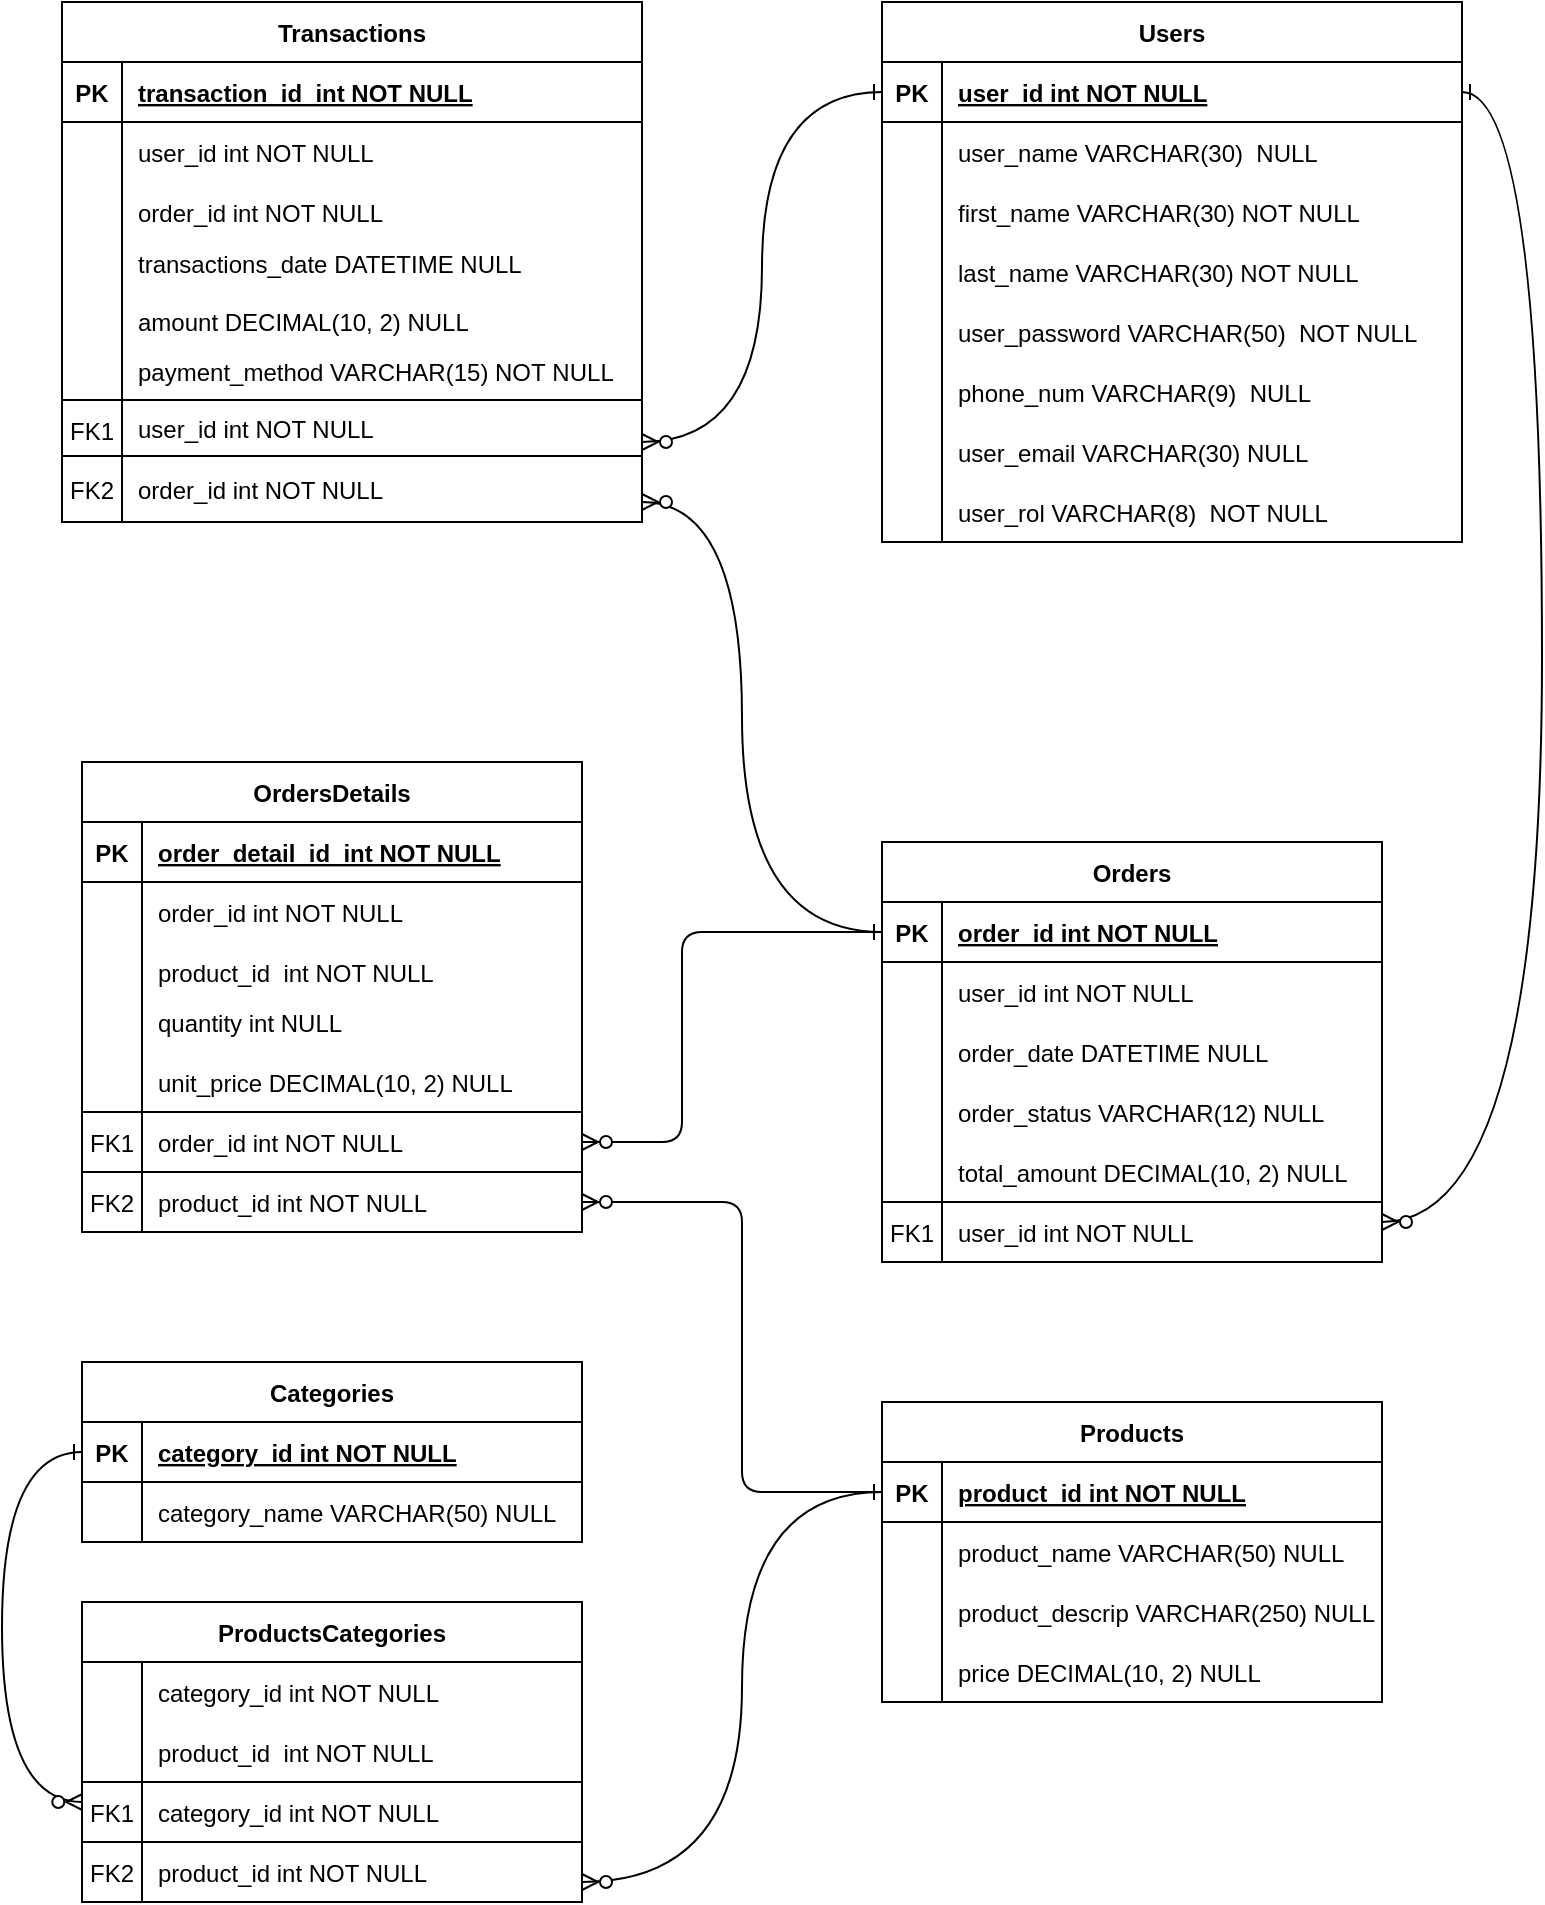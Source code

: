 <mxfile version="20.8.16" type="device"><diagram id="R2lEEEUBdFMjLlhIrx00" name="Page-1"><mxGraphModel dx="829" dy="1080" grid="1" gridSize="10" guides="1" tooltips="1" connect="1" arrows="1" fold="1" page="1" pageScale="1" pageWidth="850" pageHeight="1100" math="0" shadow="0" extFonts="Permanent Marker^https://fonts.googleapis.com/css?family=Permanent+Marker"><root><mxCell id="0"/><mxCell id="1" parent="0"/><mxCell id="grF-nFqP0Stpis8PC9Ic-38" value="" style="group" vertex="1" connectable="0" parent="1"><mxGeometry x="90" y="420" width="250" height="235" as="geometry"/></mxCell><mxCell id="grF-nFqP0Stpis8PC9Ic-31" value="FK2" style="shape=partialRectangle;overflow=hidden;connectable=0;fillColor=none;top=1;left=0;bottom=0;right=0;" vertex="1" parent="grF-nFqP0Stpis8PC9Ic-38"><mxGeometry y="205" width="30" height="30" as="geometry"><mxRectangle width="30" height="30" as="alternateBounds"/></mxGeometry></mxCell><mxCell id="grF-nFqP0Stpis8PC9Ic-37" value="" style="group" vertex="1" connectable="0" parent="grF-nFqP0Stpis8PC9Ic-38"><mxGeometry width="250" height="235" as="geometry"/></mxCell><mxCell id="grF-nFqP0Stpis8PC9Ic-35" value="" style="group" vertex="1" connectable="0" parent="grF-nFqP0Stpis8PC9Ic-37"><mxGeometry width="250" height="235" as="geometry"/></mxCell><mxCell id="grF-nFqP0Stpis8PC9Ic-33" value="" style="group" vertex="1" connectable="0" parent="grF-nFqP0Stpis8PC9Ic-35"><mxGeometry width="250" height="235" as="geometry"/></mxCell><mxCell id="grF-nFqP0Stpis8PC9Ic-17" value="OrdersDetails" style="shape=table;startSize=30;container=1;collapsible=1;childLayout=tableLayout;fixedRows=1;rowLines=0;fontStyle=1;align=center;resizeLast=1;" vertex="1" parent="grF-nFqP0Stpis8PC9Ic-33"><mxGeometry width="250" height="235" as="geometry"/></mxCell><mxCell id="grF-nFqP0Stpis8PC9Ic-18" value="" style="shape=partialRectangle;collapsible=0;dropTarget=0;pointerEvents=0;fillColor=none;points=[[0,0.5],[1,0.5]];portConstraint=eastwest;top=0;left=0;right=0;bottom=1;" vertex="1" parent="grF-nFqP0Stpis8PC9Ic-17"><mxGeometry y="30" width="250" height="30" as="geometry"/></mxCell><mxCell id="grF-nFqP0Stpis8PC9Ic-19" value="PK" style="shape=partialRectangle;overflow=hidden;connectable=0;fillColor=none;top=0;left=0;bottom=0;right=0;fontStyle=1;" vertex="1" parent="grF-nFqP0Stpis8PC9Ic-18"><mxGeometry width="30" height="30" as="geometry"><mxRectangle width="30" height="30" as="alternateBounds"/></mxGeometry></mxCell><mxCell id="grF-nFqP0Stpis8PC9Ic-20" value="order_detail_id  int NOT NULL " style="shape=partialRectangle;overflow=hidden;connectable=0;fillColor=none;top=0;left=0;bottom=0;right=0;align=left;spacingLeft=6;fontStyle=5;" vertex="1" parent="grF-nFqP0Stpis8PC9Ic-18"><mxGeometry x="30" width="220" height="30" as="geometry"><mxRectangle width="220" height="30" as="alternateBounds"/></mxGeometry></mxCell><mxCell id="grF-nFqP0Stpis8PC9Ic-21" value="" style="shape=partialRectangle;collapsible=0;dropTarget=0;pointerEvents=0;fillColor=none;points=[[0,0.5],[1,0.5]];portConstraint=eastwest;top=0;left=0;right=0;bottom=0;" vertex="1" parent="grF-nFqP0Stpis8PC9Ic-17"><mxGeometry y="60" width="250" height="30" as="geometry"/></mxCell><mxCell id="grF-nFqP0Stpis8PC9Ic-22" value="" style="shape=partialRectangle;overflow=hidden;connectable=0;fillColor=none;top=0;left=0;bottom=0;right=0;" vertex="1" parent="grF-nFqP0Stpis8PC9Ic-21"><mxGeometry width="30" height="30" as="geometry"><mxRectangle width="30" height="30" as="alternateBounds"/></mxGeometry></mxCell><mxCell id="grF-nFqP0Stpis8PC9Ic-23" value="order_id int NOT NULL" style="shape=partialRectangle;overflow=hidden;connectable=0;fillColor=none;top=0;left=0;bottom=0;right=0;align=left;spacingLeft=6;" vertex="1" parent="grF-nFqP0Stpis8PC9Ic-21"><mxGeometry x="30" width="220" height="30" as="geometry"><mxRectangle width="220" height="30" as="alternateBounds"/></mxGeometry></mxCell><mxCell id="grF-nFqP0Stpis8PC9Ic-24" value="" style="shape=partialRectangle;collapsible=0;dropTarget=0;pointerEvents=0;fillColor=none;points=[[0,0.5],[1,0.5]];portConstraint=eastwest;top=0;left=0;right=0;bottom=0;" vertex="1" parent="grF-nFqP0Stpis8PC9Ic-17"><mxGeometry y="90" width="250" height="30" as="geometry"/></mxCell><mxCell id="grF-nFqP0Stpis8PC9Ic-25" value="" style="shape=partialRectangle;overflow=hidden;connectable=0;fillColor=none;top=0;left=0;bottom=0;right=0;" vertex="1" parent="grF-nFqP0Stpis8PC9Ic-24"><mxGeometry width="30" height="30" as="geometry"><mxRectangle width="30" height="30" as="alternateBounds"/></mxGeometry></mxCell><mxCell id="grF-nFqP0Stpis8PC9Ic-26" value="product_id  int NOT NULL" style="shape=partialRectangle;overflow=hidden;connectable=0;fillColor=none;top=0;left=0;bottom=0;right=0;align=left;spacingLeft=6;" vertex="1" parent="grF-nFqP0Stpis8PC9Ic-24"><mxGeometry x="30" width="220" height="30" as="geometry"><mxRectangle width="220" height="30" as="alternateBounds"/></mxGeometry></mxCell><mxCell id="grF-nFqP0Stpis8PC9Ic-32" value="product_id int NOT NULL" style="shape=partialRectangle;overflow=hidden;connectable=0;fillColor=none;top=1;left=1;bottom=0;right=0;align=left;spacingLeft=6;" vertex="1" parent="grF-nFqP0Stpis8PC9Ic-33"><mxGeometry x="30" y="205" width="220" height="30" as="geometry"><mxRectangle width="220" height="30" as="alternateBounds"/></mxGeometry></mxCell><mxCell id="grF-nFqP0Stpis8PC9Ic-34" value="" style="group" vertex="1" connectable="0" parent="grF-nFqP0Stpis8PC9Ic-35"><mxGeometry x="30" y="115" width="220" height="90" as="geometry"/></mxCell><mxCell id="grF-nFqP0Stpis8PC9Ic-28" value="order_id int NOT NULL" style="shape=partialRectangle;overflow=hidden;connectable=0;fillColor=none;top=1;left=1;bottom=0;right=0;align=left;spacingLeft=6;" vertex="1" parent="grF-nFqP0Stpis8PC9Ic-34"><mxGeometry y="60" width="220" height="30" as="geometry"><mxRectangle width="220" height="30" as="alternateBounds"/></mxGeometry></mxCell><mxCell id="grF-nFqP0Stpis8PC9Ic-29" value="quantity int NULL" style="shape=partialRectangle;overflow=hidden;connectable=0;fillColor=none;top=0;left=1;bottom=0;right=0;align=left;spacingLeft=6;" vertex="1" parent="grF-nFqP0Stpis8PC9Ic-34"><mxGeometry width="220" height="30" as="geometry"><mxRectangle width="220" height="30" as="alternateBounds"/></mxGeometry></mxCell><mxCell id="grF-nFqP0Stpis8PC9Ic-36" value="" style="group" vertex="1" connectable="0" parent="grF-nFqP0Stpis8PC9Ic-37"><mxGeometry y="145" width="250" height="60" as="geometry"/></mxCell><mxCell id="grF-nFqP0Stpis8PC9Ic-27" value="FK1" style="shape=partialRectangle;overflow=hidden;connectable=0;fillColor=none;top=1;left=0;bottom=0;right=0;" vertex="1" parent="grF-nFqP0Stpis8PC9Ic-36"><mxGeometry y="30" width="30" height="30" as="geometry"><mxRectangle width="30" height="30" as="alternateBounds"/></mxGeometry></mxCell><mxCell id="grF-nFqP0Stpis8PC9Ic-30" value="unit_price DECIMAL(10, 2) NULL" style="shape=partialRectangle;overflow=hidden;connectable=0;fillColor=none;top=0;left=1;bottom=0;right=0;align=left;spacingLeft=6;" vertex="1" parent="grF-nFqP0Stpis8PC9Ic-36"><mxGeometry x="30" width="220" height="30" as="geometry"><mxRectangle width="220" height="30" as="alternateBounds"/></mxGeometry></mxCell><mxCell id="grF-nFqP0Stpis8PC9Ic-43" value="" style="group" vertex="1" connectable="0" parent="1"><mxGeometry x="490" y="460" width="250" height="210" as="geometry"/></mxCell><mxCell id="grF-nFqP0Stpis8PC9Ic-41" value="" style="group" vertex="1" connectable="0" parent="grF-nFqP0Stpis8PC9Ic-43"><mxGeometry width="250" height="210" as="geometry"/></mxCell><mxCell id="grF-nFqP0Stpis8PC9Ic-12" value="user_id int NOT NULL" style="shape=partialRectangle;overflow=hidden;connectable=0;fillColor=none;top=1;left=1;bottom=0;right=0;align=left;spacingLeft=6;" vertex="1" parent="grF-nFqP0Stpis8PC9Ic-41"><mxGeometry x="30" y="180" width="220" height="30" as="geometry"><mxRectangle width="220" height="30" as="alternateBounds"/></mxGeometry></mxCell><mxCell id="grF-nFqP0Stpis8PC9Ic-40" value="" style="group" vertex="1" connectable="0" parent="grF-nFqP0Stpis8PC9Ic-41"><mxGeometry width="250" height="210" as="geometry"/></mxCell><mxCell id="C-vyLk0tnHw3VtMMgP7b-2" value="Orders" style="shape=table;startSize=30;container=1;collapsible=1;childLayout=tableLayout;fixedRows=1;rowLines=0;fontStyle=1;align=center;resizeLast=1;" parent="grF-nFqP0Stpis8PC9Ic-40" vertex="1"><mxGeometry width="250" height="210" as="geometry"><mxRectangle width="80" height="30" as="alternateBounds"/></mxGeometry></mxCell><mxCell id="C-vyLk0tnHw3VtMMgP7b-3" value="" style="shape=partialRectangle;collapsible=0;dropTarget=0;pointerEvents=0;fillColor=none;points=[[0,0.5],[1,0.5]];portConstraint=eastwest;top=0;left=0;right=0;bottom=1;" parent="C-vyLk0tnHw3VtMMgP7b-2" vertex="1"><mxGeometry y="30" width="250" height="30" as="geometry"/></mxCell><mxCell id="C-vyLk0tnHw3VtMMgP7b-4" value="PK" style="shape=partialRectangle;overflow=hidden;connectable=0;fillColor=none;top=0;left=0;bottom=0;right=0;fontStyle=1;" parent="C-vyLk0tnHw3VtMMgP7b-3" vertex="1"><mxGeometry width="30" height="30" as="geometry"><mxRectangle width="30" height="30" as="alternateBounds"/></mxGeometry></mxCell><mxCell id="C-vyLk0tnHw3VtMMgP7b-5" value="order_id int NOT NULL " style="shape=partialRectangle;overflow=hidden;connectable=0;fillColor=none;top=0;left=0;bottom=0;right=0;align=left;spacingLeft=6;fontStyle=5;" parent="C-vyLk0tnHw3VtMMgP7b-3" vertex="1"><mxGeometry x="30" width="220" height="30" as="geometry"><mxRectangle width="220" height="30" as="alternateBounds"/></mxGeometry></mxCell><mxCell id="C-vyLk0tnHw3VtMMgP7b-9" value="" style="shape=partialRectangle;collapsible=0;dropTarget=0;pointerEvents=0;fillColor=none;points=[[0,0.5],[1,0.5]];portConstraint=eastwest;top=0;left=0;right=0;bottom=0;" parent="C-vyLk0tnHw3VtMMgP7b-2" vertex="1"><mxGeometry y="60" width="250" height="30" as="geometry"/></mxCell><mxCell id="C-vyLk0tnHw3VtMMgP7b-10" value="" style="shape=partialRectangle;overflow=hidden;connectable=0;fillColor=none;top=0;left=0;bottom=0;right=0;" parent="C-vyLk0tnHw3VtMMgP7b-9" vertex="1"><mxGeometry width="30" height="30" as="geometry"><mxRectangle width="30" height="30" as="alternateBounds"/></mxGeometry></mxCell><mxCell id="C-vyLk0tnHw3VtMMgP7b-11" value="user_id int NOT NULL" style="shape=partialRectangle;overflow=hidden;connectable=0;fillColor=none;top=0;left=0;bottom=0;right=0;align=left;spacingLeft=6;" parent="C-vyLk0tnHw3VtMMgP7b-9" vertex="1"><mxGeometry x="30" width="220" height="30" as="geometry"><mxRectangle width="220" height="30" as="alternateBounds"/></mxGeometry></mxCell><mxCell id="C-vyLk0tnHw3VtMMgP7b-6" value="" style="shape=partialRectangle;collapsible=0;dropTarget=0;pointerEvents=0;fillColor=none;points=[[0,0.5],[1,0.5]];portConstraint=eastwest;top=0;left=0;right=0;bottom=0;" parent="C-vyLk0tnHw3VtMMgP7b-2" vertex="1"><mxGeometry y="90" width="250" height="30" as="geometry"/></mxCell><mxCell id="C-vyLk0tnHw3VtMMgP7b-7" value="" style="shape=partialRectangle;overflow=hidden;connectable=0;fillColor=none;top=0;left=0;bottom=0;right=0;" parent="C-vyLk0tnHw3VtMMgP7b-6" vertex="1"><mxGeometry width="30" height="30" as="geometry"><mxRectangle width="30" height="30" as="alternateBounds"/></mxGeometry></mxCell><mxCell id="C-vyLk0tnHw3VtMMgP7b-8" value="order_date DATETIME NULL" style="shape=partialRectangle;overflow=hidden;connectable=0;fillColor=none;top=0;left=0;bottom=0;right=0;align=left;spacingLeft=6;" parent="C-vyLk0tnHw3VtMMgP7b-6" vertex="1"><mxGeometry x="30" width="220" height="30" as="geometry"><mxRectangle width="220" height="30" as="alternateBounds"/></mxGeometry></mxCell><mxCell id="grF-nFqP0Stpis8PC9Ic-15" value="total_amount DECIMAL(10, 2) NULL" style="shape=partialRectangle;overflow=hidden;connectable=0;fillColor=none;top=0;left=1;bottom=0;right=0;align=left;spacingLeft=6;" vertex="1" parent="grF-nFqP0Stpis8PC9Ic-40"><mxGeometry x="30" y="150" width="220" height="30" as="geometry"><mxRectangle width="220" height="30" as="alternateBounds"/></mxGeometry></mxCell><mxCell id="grF-nFqP0Stpis8PC9Ic-42" value="" style="group" vertex="1" connectable="0" parent="grF-nFqP0Stpis8PC9Ic-43"><mxGeometry y="120" width="250" height="90" as="geometry"/></mxCell><mxCell id="grF-nFqP0Stpis8PC9Ic-11" value="FK1" style="shape=partialRectangle;overflow=hidden;connectable=0;fillColor=none;top=1;left=0;bottom=0;right=0;" vertex="1" parent="grF-nFqP0Stpis8PC9Ic-42"><mxGeometry y="60" width="30" height="30" as="geometry"><mxRectangle width="30" height="30" as="alternateBounds"/></mxGeometry></mxCell><mxCell id="grF-nFqP0Stpis8PC9Ic-14" value="order_status VARCHAR(12) NULL" style="shape=partialRectangle;overflow=hidden;connectable=0;fillColor=none;top=0;left=1;bottom=0;right=0;align=left;spacingLeft=6;" vertex="1" parent="grF-nFqP0Stpis8PC9Ic-42"><mxGeometry x="30" width="220" height="30" as="geometry"><mxRectangle width="220" height="30" as="alternateBounds"/></mxGeometry></mxCell><mxCell id="grF-nFqP0Stpis8PC9Ic-49" value="" style="group" vertex="1" connectable="0" parent="1"><mxGeometry x="490" y="40" width="310" height="270" as="geometry"/></mxCell><mxCell id="grF-nFqP0Stpis8PC9Ic-8" value="user_rol VARCHAR(8)  NOT NULL" style="shape=partialRectangle;overflow=hidden;connectable=0;fillColor=none;top=0;left=1;bottom=0;right=0;align=left;spacingLeft=6;shadow=0;" vertex="1" parent="grF-nFqP0Stpis8PC9Ic-49"><mxGeometry x="30" y="240" width="280" height="30" as="geometry"><mxRectangle width="220" height="30" as="alternateBounds"/></mxGeometry></mxCell><mxCell id="grF-nFqP0Stpis8PC9Ic-48" value="" style="group" vertex="1" connectable="0" parent="grF-nFqP0Stpis8PC9Ic-49"><mxGeometry width="310" height="270" as="geometry"/></mxCell><mxCell id="grF-nFqP0Stpis8PC9Ic-7" value="user_email VARCHAR(30) NULL" style="shape=partialRectangle;overflow=hidden;connectable=0;fillColor=none;top=0;left=1;bottom=0;right=0;align=left;spacingLeft=6;shadow=0;" vertex="1" parent="grF-nFqP0Stpis8PC9Ic-48"><mxGeometry x="30" y="210" width="280" height="30" as="geometry"><mxRectangle width="220" height="30" as="alternateBounds"/></mxGeometry></mxCell><mxCell id="grF-nFqP0Stpis8PC9Ic-47" value="" style="group" vertex="1" connectable="0" parent="grF-nFqP0Stpis8PC9Ic-48"><mxGeometry width="310" height="270" as="geometry"/></mxCell><mxCell id="grF-nFqP0Stpis8PC9Ic-6" value="phone_num VARCHAR(9)  NULL" style="shape=partialRectangle;overflow=hidden;connectable=0;fillColor=none;top=0;left=1;bottom=0;right=0;align=left;spacingLeft=6;shadow=0;" vertex="1" parent="grF-nFqP0Stpis8PC9Ic-47"><mxGeometry x="30" y="180" width="280" height="30" as="geometry"><mxRectangle width="220" height="30" as="alternateBounds"/></mxGeometry></mxCell><mxCell id="grF-nFqP0Stpis8PC9Ic-46" value="" style="group" vertex="1" connectable="0" parent="grF-nFqP0Stpis8PC9Ic-47"><mxGeometry width="310" height="270" as="geometry"/></mxCell><mxCell id="grF-nFqP0Stpis8PC9Ic-4" value="user_password VARCHAR(50)  NOT NULL" style="shape=partialRectangle;overflow=hidden;connectable=0;fillColor=none;top=0;left=1;bottom=0;right=0;align=left;spacingLeft=6;shadow=0;" vertex="1" parent="grF-nFqP0Stpis8PC9Ic-46"><mxGeometry x="30" y="150" width="280" height="30" as="geometry"><mxRectangle width="220" height="30" as="alternateBounds"/></mxGeometry></mxCell><mxCell id="grF-nFqP0Stpis8PC9Ic-45" value="" style="group" vertex="1" connectable="0" parent="grF-nFqP0Stpis8PC9Ic-46"><mxGeometry width="310" height="270" as="geometry"/></mxCell><mxCell id="grF-nFqP0Stpis8PC9Ic-3" value="last_name VARCHAR(30) NOT NULL" style="shape=partialRectangle;overflow=hidden;connectable=0;fillColor=none;top=0;left=1;bottom=0;right=0;align=left;spacingLeft=6;shadow=0;" vertex="1" parent="grF-nFqP0Stpis8PC9Ic-45"><mxGeometry x="30" y="120" width="280" height="30" as="geometry"><mxRectangle width="220" height="30" as="alternateBounds"/></mxGeometry></mxCell><mxCell id="grF-nFqP0Stpis8PC9Ic-44" value="" style="group" vertex="1" connectable="0" parent="grF-nFqP0Stpis8PC9Ic-45"><mxGeometry width="310" height="270" as="geometry"/></mxCell><mxCell id="C-vyLk0tnHw3VtMMgP7b-23" value="Users " style="shape=table;startSize=30;container=1;collapsible=1;childLayout=tableLayout;fixedRows=1;rowLines=0;fontStyle=1;align=center;resizeLast=1;" parent="grF-nFqP0Stpis8PC9Ic-44" vertex="1"><mxGeometry width="290" height="270" as="geometry"/></mxCell><mxCell id="C-vyLk0tnHw3VtMMgP7b-24" value="" style="shape=partialRectangle;collapsible=0;dropTarget=0;pointerEvents=0;fillColor=none;points=[[0,0.5],[1,0.5]];portConstraint=eastwest;top=0;left=0;right=0;bottom=1;" parent="C-vyLk0tnHw3VtMMgP7b-23" vertex="1"><mxGeometry y="30" width="290" height="30" as="geometry"/></mxCell><mxCell id="C-vyLk0tnHw3VtMMgP7b-25" value="PK" style="shape=partialRectangle;overflow=hidden;connectable=0;fillColor=none;top=0;left=0;bottom=0;right=0;fontStyle=1;" parent="C-vyLk0tnHw3VtMMgP7b-24" vertex="1"><mxGeometry width="30" height="30" as="geometry"><mxRectangle width="30" height="30" as="alternateBounds"/></mxGeometry></mxCell><mxCell id="C-vyLk0tnHw3VtMMgP7b-26" value="user_id int NOT NULL " style="shape=partialRectangle;overflow=hidden;connectable=0;fillColor=none;top=0;left=0;bottom=0;right=0;align=left;spacingLeft=6;fontStyle=5;" parent="C-vyLk0tnHw3VtMMgP7b-24" vertex="1"><mxGeometry x="30" width="260" height="30" as="geometry"><mxRectangle width="260" height="30" as="alternateBounds"/></mxGeometry></mxCell><mxCell id="C-vyLk0tnHw3VtMMgP7b-27" value="" style="shape=partialRectangle;collapsible=0;dropTarget=0;pointerEvents=0;fillColor=none;points=[[0,0.5],[1,0.5]];portConstraint=eastwest;top=0;left=0;right=0;bottom=0;" parent="C-vyLk0tnHw3VtMMgP7b-23" vertex="1"><mxGeometry y="60" width="290" height="30" as="geometry"/></mxCell><mxCell id="C-vyLk0tnHw3VtMMgP7b-28" value="" style="shape=partialRectangle;overflow=hidden;connectable=0;fillColor=none;top=0;left=0;bottom=0;right=0;" parent="C-vyLk0tnHw3VtMMgP7b-27" vertex="1"><mxGeometry width="30" height="30" as="geometry"><mxRectangle width="30" height="30" as="alternateBounds"/></mxGeometry></mxCell><mxCell id="C-vyLk0tnHw3VtMMgP7b-29" value="user_name VARCHAR(30)  NULL" style="shape=partialRectangle;overflow=hidden;connectable=0;fillColor=none;top=0;left=0;bottom=0;right=0;align=left;spacingLeft=6;" parent="C-vyLk0tnHw3VtMMgP7b-27" vertex="1"><mxGeometry x="30" width="260" height="30" as="geometry"><mxRectangle width="260" height="30" as="alternateBounds"/></mxGeometry></mxCell><mxCell id="grF-nFqP0Stpis8PC9Ic-2" value="first_name VARCHAR(30) NOT NULL" style="shape=partialRectangle;overflow=hidden;connectable=0;fillColor=none;top=0;left=1;bottom=0;right=0;align=left;spacingLeft=6;shadow=0;" vertex="1" parent="grF-nFqP0Stpis8PC9Ic-44"><mxGeometry x="30" y="90" width="280" height="30" as="geometry"><mxRectangle width="220" height="30" as="alternateBounds"/></mxGeometry></mxCell><mxCell id="grF-nFqP0Stpis8PC9Ic-53" style="edgeStyle=orthogonalEdgeStyle;rounded=1;orthogonalLoop=1;jettySize=auto;html=1;exitX=0;exitY=0.5;exitDx=0;exitDy=0;startArrow=ERone;startFill=0;endArrow=ERzeroToMany;endFill=1;" edge="1" parent="1" source="C-vyLk0tnHw3VtMMgP7b-3"><mxGeometry relative="1" as="geometry"><mxPoint x="340" y="610" as="targetPoint"/><Array as="points"><mxPoint x="390" y="505"/><mxPoint x="390" y="610"/></Array></mxGeometry></mxCell><mxCell id="grF-nFqP0Stpis8PC9Ic-54" style="edgeStyle=orthogonalEdgeStyle;rounded=1;orthogonalLoop=1;jettySize=auto;html=1;exitX=0;exitY=0.5;exitDx=0;exitDy=0;startArrow=ERone;startFill=0;endArrow=ERzeroToMany;endFill=1;" edge="1" parent="1" source="C-vyLk0tnHw3VtMMgP7b-14"><mxGeometry relative="1" as="geometry"><mxPoint x="340" y="640" as="targetPoint"/><mxPoint x="460" y="175" as="sourcePoint"/><Array as="points"><mxPoint x="420" y="785"/><mxPoint x="420" y="640"/></Array></mxGeometry></mxCell><mxCell id="grF-nFqP0Stpis8PC9Ic-68" value="" style="group" vertex="1" connectable="0" parent="1"><mxGeometry x="490" y="740" width="250" height="150" as="geometry"/></mxCell><mxCell id="C-vyLk0tnHw3VtMMgP7b-13" value="Products" style="shape=table;startSize=30;container=1;collapsible=1;childLayout=tableLayout;fixedRows=1;rowLines=0;fontStyle=1;align=center;resizeLast=1;" parent="grF-nFqP0Stpis8PC9Ic-68" vertex="1"><mxGeometry width="250" height="150" as="geometry"><mxRectangle width="90" height="30" as="alternateBounds"/></mxGeometry></mxCell><mxCell id="C-vyLk0tnHw3VtMMgP7b-14" value="" style="shape=partialRectangle;collapsible=0;dropTarget=0;pointerEvents=0;fillColor=none;points=[[0,0.5],[1,0.5]];portConstraint=eastwest;top=0;left=0;right=0;bottom=1;" parent="C-vyLk0tnHw3VtMMgP7b-13" vertex="1"><mxGeometry y="30" width="250" height="30" as="geometry"/></mxCell><mxCell id="C-vyLk0tnHw3VtMMgP7b-15" value="PK" style="shape=partialRectangle;overflow=hidden;connectable=0;fillColor=none;top=0;left=0;bottom=0;right=0;fontStyle=1;" parent="C-vyLk0tnHw3VtMMgP7b-14" vertex="1"><mxGeometry width="30" height="30" as="geometry"><mxRectangle width="30" height="30" as="alternateBounds"/></mxGeometry></mxCell><mxCell id="C-vyLk0tnHw3VtMMgP7b-16" value="product_id int NOT NULL " style="shape=partialRectangle;overflow=hidden;connectable=0;fillColor=none;top=0;left=0;bottom=0;right=0;align=left;spacingLeft=6;fontStyle=5;" parent="C-vyLk0tnHw3VtMMgP7b-14" vertex="1"><mxGeometry x="30" width="220" height="30" as="geometry"><mxRectangle width="220" height="30" as="alternateBounds"/></mxGeometry></mxCell><mxCell id="C-vyLk0tnHw3VtMMgP7b-17" value="" style="shape=partialRectangle;collapsible=0;dropTarget=0;pointerEvents=0;fillColor=none;points=[[0,0.5],[1,0.5]];portConstraint=eastwest;top=0;left=0;right=0;bottom=0;" parent="C-vyLk0tnHw3VtMMgP7b-13" vertex="1"><mxGeometry y="60" width="250" height="30" as="geometry"/></mxCell><mxCell id="C-vyLk0tnHw3VtMMgP7b-18" value="" style="shape=partialRectangle;overflow=hidden;connectable=0;fillColor=none;top=0;left=0;bottom=0;right=0;" parent="C-vyLk0tnHw3VtMMgP7b-17" vertex="1"><mxGeometry width="30" height="30" as="geometry"><mxRectangle width="30" height="30" as="alternateBounds"/></mxGeometry></mxCell><mxCell id="C-vyLk0tnHw3VtMMgP7b-19" value="product_name VARCHAR(50) NULL" style="shape=partialRectangle;overflow=hidden;connectable=0;fillColor=none;top=0;left=0;bottom=0;right=0;align=left;spacingLeft=6;" parent="C-vyLk0tnHw3VtMMgP7b-17" vertex="1"><mxGeometry x="30" width="220" height="30" as="geometry"><mxRectangle width="220" height="30" as="alternateBounds"/></mxGeometry></mxCell><mxCell id="C-vyLk0tnHw3VtMMgP7b-20" value="" style="shape=partialRectangle;collapsible=0;dropTarget=0;pointerEvents=0;fillColor=none;points=[[0,0.5],[1,0.5]];portConstraint=eastwest;top=0;left=0;right=0;bottom=0;" parent="C-vyLk0tnHw3VtMMgP7b-13" vertex="1"><mxGeometry y="90" width="250" height="30" as="geometry"/></mxCell><mxCell id="C-vyLk0tnHw3VtMMgP7b-21" value="" style="shape=partialRectangle;overflow=hidden;connectable=0;fillColor=none;top=0;left=0;bottom=0;right=0;" parent="C-vyLk0tnHw3VtMMgP7b-20" vertex="1"><mxGeometry width="30" height="30" as="geometry"><mxRectangle width="30" height="30" as="alternateBounds"/></mxGeometry></mxCell><mxCell id="C-vyLk0tnHw3VtMMgP7b-22" value="product_descrip VARCHAR(250) NULL" style="shape=partialRectangle;overflow=hidden;connectable=0;fillColor=none;top=0;left=0;bottom=0;right=0;align=left;spacingLeft=6;" parent="C-vyLk0tnHw3VtMMgP7b-20" vertex="1"><mxGeometry x="30" width="220" height="30" as="geometry"><mxRectangle width="220" height="30" as="alternateBounds"/></mxGeometry></mxCell><mxCell id="grF-nFqP0Stpis8PC9Ic-16" value="price DECIMAL(10, 2) NULL" style="shape=partialRectangle;overflow=hidden;connectable=0;fillColor=none;top=0;left=1;bottom=0;right=0;align=left;spacingLeft=6;" vertex="1" parent="grF-nFqP0Stpis8PC9Ic-68"><mxGeometry x="30" y="120" width="220" height="30" as="geometry"><mxRectangle width="220" height="30" as="alternateBounds"/></mxGeometry></mxCell><mxCell id="grF-nFqP0Stpis8PC9Ic-69" value="" style="group" vertex="1" connectable="0" parent="1"><mxGeometry x="90" y="720" width="250" height="90" as="geometry"/></mxCell><mxCell id="grF-nFqP0Stpis8PC9Ic-70" value="Categories" style="shape=table;startSize=30;container=1;collapsible=1;childLayout=tableLayout;fixedRows=1;rowLines=0;fontStyle=1;align=center;resizeLast=1;" vertex="1" parent="grF-nFqP0Stpis8PC9Ic-69"><mxGeometry width="250" height="90" as="geometry"/></mxCell><mxCell id="grF-nFqP0Stpis8PC9Ic-71" value="" style="shape=partialRectangle;collapsible=0;dropTarget=0;pointerEvents=0;fillColor=none;points=[[0,0.5],[1,0.5]];portConstraint=eastwest;top=0;left=0;right=0;bottom=1;" vertex="1" parent="grF-nFqP0Stpis8PC9Ic-70"><mxGeometry y="30" width="250" height="30" as="geometry"/></mxCell><mxCell id="grF-nFqP0Stpis8PC9Ic-72" value="PK" style="shape=partialRectangle;overflow=hidden;connectable=0;fillColor=none;top=0;left=0;bottom=0;right=0;fontStyle=1;" vertex="1" parent="grF-nFqP0Stpis8PC9Ic-71"><mxGeometry width="30" height="30" as="geometry"><mxRectangle width="30" height="30" as="alternateBounds"/></mxGeometry></mxCell><mxCell id="grF-nFqP0Stpis8PC9Ic-73" value="category_id int NOT NULL " style="shape=partialRectangle;overflow=hidden;connectable=0;fillColor=none;top=0;left=0;bottom=0;right=0;align=left;spacingLeft=6;fontStyle=5;" vertex="1" parent="grF-nFqP0Stpis8PC9Ic-71"><mxGeometry x="30" width="220" height="30" as="geometry"><mxRectangle width="220" height="30" as="alternateBounds"/></mxGeometry></mxCell><mxCell id="grF-nFqP0Stpis8PC9Ic-74" value="" style="shape=partialRectangle;collapsible=0;dropTarget=0;pointerEvents=0;fillColor=none;points=[[0,0.5],[1,0.5]];portConstraint=eastwest;top=0;left=0;right=0;bottom=0;" vertex="1" parent="grF-nFqP0Stpis8PC9Ic-70"><mxGeometry y="60" width="250" height="30" as="geometry"/></mxCell><mxCell id="grF-nFqP0Stpis8PC9Ic-75" value="" style="shape=partialRectangle;overflow=hidden;connectable=0;fillColor=none;top=0;left=0;bottom=0;right=0;" vertex="1" parent="grF-nFqP0Stpis8PC9Ic-74"><mxGeometry width="30" height="30" as="geometry"><mxRectangle width="30" height="30" as="alternateBounds"/></mxGeometry></mxCell><mxCell id="grF-nFqP0Stpis8PC9Ic-76" value="category_name VARCHAR(50) NULL" style="shape=partialRectangle;overflow=hidden;connectable=0;fillColor=none;top=0;left=0;bottom=0;right=0;align=left;spacingLeft=6;" vertex="1" parent="grF-nFqP0Stpis8PC9Ic-74"><mxGeometry x="30" width="220" height="30" as="geometry"><mxRectangle width="220" height="30" as="alternateBounds"/></mxGeometry></mxCell><mxCell id="grF-nFqP0Stpis8PC9Ic-148" value="" style="group" vertex="1" connectable="0" parent="1"><mxGeometry x="80" y="40" width="290" height="260" as="geometry"/></mxCell><mxCell id="grF-nFqP0Stpis8PC9Ic-139" value="" style="group" vertex="1" connectable="0" parent="grF-nFqP0Stpis8PC9Ic-148"><mxGeometry width="290" height="260" as="geometry"/></mxCell><mxCell id="grF-nFqP0Stpis8PC9Ic-146" value="" style="group" vertex="1" connectable="0" parent="grF-nFqP0Stpis8PC9Ic-139"><mxGeometry width="290" height="260" as="geometry"/></mxCell><mxCell id="grF-nFqP0Stpis8PC9Ic-149" value="" style="group" vertex="1" connectable="0" parent="grF-nFqP0Stpis8PC9Ic-146"><mxGeometry width="290" height="260" as="geometry"/></mxCell><mxCell id="grF-nFqP0Stpis8PC9Ic-129" value="FK1" style="shape=partialRectangle;overflow=hidden;connectable=0;fillColor=none;top=1;left=0;bottom=0;right=0;fontStyle=0;" vertex="1" parent="grF-nFqP0Stpis8PC9Ic-149"><mxGeometry y="199" width="30" height="30" as="geometry"><mxRectangle width="30" height="30" as="alternateBounds"/></mxGeometry></mxCell><mxCell id="grF-nFqP0Stpis8PC9Ic-132" value="" style="group" vertex="1" connectable="0" parent="grF-nFqP0Stpis8PC9Ic-149"><mxGeometry width="290" height="260" as="geometry"/></mxCell><mxCell id="grF-nFqP0Stpis8PC9Ic-144" value="" style="group" vertex="1" connectable="0" parent="grF-nFqP0Stpis8PC9Ic-132"><mxGeometry y="170" width="290" height="90" as="geometry"/></mxCell><mxCell id="grF-nFqP0Stpis8PC9Ic-147" value="" style="group" vertex="1" connectable="0" parent="grF-nFqP0Stpis8PC9Ic-144"><mxGeometry width="290" height="90" as="geometry"/></mxCell><mxCell id="grF-nFqP0Stpis8PC9Ic-130" value="FK2" style="shape=partialRectangle;overflow=hidden;connectable=0;fillColor=none;top=1;left=0;bottom=0;right=0;fontStyle=0;" vertex="1" parent="grF-nFqP0Stpis8PC9Ic-147"><mxGeometry y="57" width="30" height="33" as="geometry"><mxRectangle width="30" height="30" as="alternateBounds"/></mxGeometry></mxCell><mxCell id="grF-nFqP0Stpis8PC9Ic-141" value="" style="group" vertex="1" connectable="0" parent="grF-nFqP0Stpis8PC9Ic-147"><mxGeometry x="30" width="260" height="90" as="geometry"/></mxCell><mxCell id="grF-nFqP0Stpis8PC9Ic-138" value="payment_method VARCHAR(15) NOT NULL" style="shape=partialRectangle;overflow=hidden;connectable=0;fillColor=none;top=0;left=1;bottom=0;right=0;align=left;spacingLeft=6;container=1;" vertex="1" parent="grF-nFqP0Stpis8PC9Ic-141"><mxGeometry width="260" height="29" as="geometry"><mxRectangle width="260" height="30" as="alternateBounds"/></mxGeometry></mxCell><mxCell id="grF-nFqP0Stpis8PC9Ic-140" value="" style="group" vertex="1" connectable="0" parent="grF-nFqP0Stpis8PC9Ic-141"><mxGeometry y="29" width="260" height="61" as="geometry"/></mxCell><mxCell id="grF-nFqP0Stpis8PC9Ic-143" value="" style="group" vertex="1" connectable="0" parent="grF-nFqP0Stpis8PC9Ic-140"><mxGeometry width="260" height="61" as="geometry"/></mxCell><mxCell id="grF-nFqP0Stpis8PC9Ic-110" value="user_id int NOT NULL" style="shape=partialRectangle;overflow=hidden;connectable=0;fillColor=none;top=1;left=1;bottom=0;right=0;align=left;spacingLeft=6;container=1;" vertex="1" parent="grF-nFqP0Stpis8PC9Ic-143"><mxGeometry width="260" height="28" as="geometry"><mxRectangle width="260" height="30" as="alternateBounds"/></mxGeometry></mxCell><mxCell id="grF-nFqP0Stpis8PC9Ic-128" value="order_id int NOT NULL" style="shape=partialRectangle;overflow=hidden;connectable=0;fillColor=none;top=1;left=1;bottom=0;right=0;align=left;spacingLeft=6;" vertex="1" parent="grF-nFqP0Stpis8PC9Ic-143"><mxGeometry y="28" width="260" height="33" as="geometry"><mxRectangle width="260" height="30" as="alternateBounds"/></mxGeometry></mxCell><mxCell id="grF-nFqP0Stpis8PC9Ic-145" value="" style="group" vertex="1" connectable="0" parent="grF-nFqP0Stpis8PC9Ic-148"><mxGeometry width="290" height="260" as="geometry"/></mxCell><mxCell id="grF-nFqP0Stpis8PC9Ic-107" value="transactions_date DATETIME NULL" style="shape=partialRectangle;overflow=hidden;connectable=0;fillColor=none;top=0;left=1;bottom=0;right=0;align=left;spacingLeft=6;" vertex="1" parent="grF-nFqP0Stpis8PC9Ic-145"><mxGeometry x="30" y="116" width="260" height="29" as="geometry"><mxRectangle width="260" height="30" as="alternateBounds"/></mxGeometry></mxCell><mxCell id="grF-nFqP0Stpis8PC9Ic-142" value="" style="group" vertex="1" connectable="0" parent="grF-nFqP0Stpis8PC9Ic-145"><mxGeometry width="290" height="260" as="geometry"/></mxCell><mxCell id="grF-nFqP0Stpis8PC9Ic-86" value="Transactions" style="shape=table;startSize=30;container=1;collapsible=1;childLayout=tableLayout;fixedRows=1;rowLines=0;fontStyle=1;align=center;resizeLast=1;" vertex="1" parent="grF-nFqP0Stpis8PC9Ic-142"><mxGeometry width="290" height="260" as="geometry"/></mxCell><mxCell id="grF-nFqP0Stpis8PC9Ic-87" value="" style="shape=partialRectangle;collapsible=0;dropTarget=0;pointerEvents=0;fillColor=none;points=[[0,0.5],[1,0.5]];portConstraint=eastwest;top=0;left=0;right=0;bottom=1;" vertex="1" parent="grF-nFqP0Stpis8PC9Ic-86"><mxGeometry y="30" width="290" height="30" as="geometry"/></mxCell><mxCell id="grF-nFqP0Stpis8PC9Ic-88" value="PK" style="shape=partialRectangle;overflow=hidden;connectable=0;fillColor=none;top=0;left=0;bottom=0;right=0;fontStyle=1;" vertex="1" parent="grF-nFqP0Stpis8PC9Ic-87"><mxGeometry width="30" height="30" as="geometry"><mxRectangle width="30" height="30" as="alternateBounds"/></mxGeometry></mxCell><mxCell id="grF-nFqP0Stpis8PC9Ic-89" value="transaction_id  int NOT NULL " style="shape=partialRectangle;overflow=hidden;connectable=0;fillColor=none;top=0;left=0;bottom=0;right=0;align=left;spacingLeft=6;fontStyle=5;" vertex="1" parent="grF-nFqP0Stpis8PC9Ic-87"><mxGeometry x="30" width="260" height="30" as="geometry"><mxRectangle width="260" height="30" as="alternateBounds"/></mxGeometry></mxCell><mxCell id="grF-nFqP0Stpis8PC9Ic-90" value="" style="shape=partialRectangle;collapsible=0;dropTarget=0;pointerEvents=0;fillColor=none;points=[[0,0.5],[1,0.5]];portConstraint=eastwest;top=0;left=0;right=0;bottom=0;" vertex="1" parent="grF-nFqP0Stpis8PC9Ic-86"><mxGeometry y="60" width="290" height="30" as="geometry"/></mxCell><mxCell id="grF-nFqP0Stpis8PC9Ic-91" value="" style="shape=partialRectangle;overflow=hidden;connectable=0;fillColor=none;top=0;left=0;bottom=0;right=0;" vertex="1" parent="grF-nFqP0Stpis8PC9Ic-90"><mxGeometry width="30" height="30" as="geometry"><mxRectangle width="30" height="30" as="alternateBounds"/></mxGeometry></mxCell><mxCell id="grF-nFqP0Stpis8PC9Ic-92" value="user_id int NOT NULL" style="shape=partialRectangle;overflow=hidden;connectable=0;fillColor=none;top=0;left=0;bottom=0;right=0;align=left;spacingLeft=6;" vertex="1" parent="grF-nFqP0Stpis8PC9Ic-90"><mxGeometry x="30" width="260" height="30" as="geometry"><mxRectangle width="260" height="30" as="alternateBounds"/></mxGeometry></mxCell><mxCell id="grF-nFqP0Stpis8PC9Ic-93" value="" style="shape=partialRectangle;collapsible=0;dropTarget=0;pointerEvents=0;fillColor=none;points=[[0,0.5],[1,0.5]];portConstraint=eastwest;top=0;left=0;right=0;bottom=0;" vertex="1" parent="grF-nFqP0Stpis8PC9Ic-86"><mxGeometry y="90" width="290" height="30" as="geometry"/></mxCell><mxCell id="grF-nFqP0Stpis8PC9Ic-94" value="" style="shape=partialRectangle;overflow=hidden;connectable=0;fillColor=none;top=0;left=0;bottom=0;right=0;" vertex="1" parent="grF-nFqP0Stpis8PC9Ic-93"><mxGeometry width="30" height="30" as="geometry"><mxRectangle width="30" height="30" as="alternateBounds"/></mxGeometry></mxCell><mxCell id="grF-nFqP0Stpis8PC9Ic-95" value="order_id int NOT NULL" style="shape=partialRectangle;overflow=hidden;connectable=0;fillColor=none;top=0;left=0;bottom=0;right=0;align=left;spacingLeft=6;" vertex="1" parent="grF-nFqP0Stpis8PC9Ic-93"><mxGeometry x="30" width="260" height="30" as="geometry"><mxRectangle width="260" height="30" as="alternateBounds"/></mxGeometry></mxCell><mxCell id="grF-nFqP0Stpis8PC9Ic-108" value="amount DECIMAL(10, 2) NULL" style="shape=partialRectangle;overflow=hidden;connectable=0;fillColor=none;top=0;left=1;bottom=0;right=0;align=left;spacingLeft=6;" vertex="1" parent="grF-nFqP0Stpis8PC9Ic-142"><mxGeometry x="30" y="145" width="260" height="29" as="geometry"><mxRectangle width="260" height="30" as="alternateBounds"/></mxGeometry></mxCell><mxCell id="grF-nFqP0Stpis8PC9Ic-175" value="" style="group" vertex="1" connectable="0" parent="1"><mxGeometry x="90" y="840" width="250" height="150" as="geometry"/></mxCell><mxCell id="grF-nFqP0Stpis8PC9Ic-173" value="" style="group" vertex="1" connectable="0" parent="grF-nFqP0Stpis8PC9Ic-175"><mxGeometry width="250" height="150" as="geometry"/></mxCell><mxCell id="grF-nFqP0Stpis8PC9Ic-155" value="ProductsCategories" style="shape=table;startSize=30;container=1;collapsible=1;childLayout=tableLayout;fixedRows=1;rowLines=0;fontStyle=1;align=center;resizeLast=1;" vertex="1" parent="grF-nFqP0Stpis8PC9Ic-173"><mxGeometry width="250" height="150" as="geometry"/></mxCell><mxCell id="grF-nFqP0Stpis8PC9Ic-159" value="" style="shape=partialRectangle;collapsible=0;dropTarget=0;pointerEvents=0;fillColor=none;points=[[0,0.5],[1,0.5]];portConstraint=eastwest;top=0;left=0;right=0;bottom=0;" vertex="1" parent="grF-nFqP0Stpis8PC9Ic-155"><mxGeometry y="30" width="250" height="30" as="geometry"/></mxCell><mxCell id="grF-nFqP0Stpis8PC9Ic-160" value="" style="shape=partialRectangle;overflow=hidden;connectable=0;fillColor=none;top=0;left=0;bottom=0;right=0;" vertex="1" parent="grF-nFqP0Stpis8PC9Ic-159"><mxGeometry width="30" height="30" as="geometry"><mxRectangle width="30" height="30" as="alternateBounds"/></mxGeometry></mxCell><mxCell id="grF-nFqP0Stpis8PC9Ic-161" value="category_id int NOT NULL" style="shape=partialRectangle;overflow=hidden;connectable=0;fillColor=none;top=0;left=0;bottom=0;right=0;align=left;spacingLeft=6;" vertex="1" parent="grF-nFqP0Stpis8PC9Ic-159"><mxGeometry x="30" width="220" height="30" as="geometry"><mxRectangle width="220" height="30" as="alternateBounds"/></mxGeometry></mxCell><mxCell id="grF-nFqP0Stpis8PC9Ic-162" value="" style="shape=partialRectangle;collapsible=0;dropTarget=0;pointerEvents=0;fillColor=none;points=[[0,0.5],[1,0.5]];portConstraint=eastwest;top=0;left=0;right=0;bottom=0;" vertex="1" parent="grF-nFqP0Stpis8PC9Ic-155"><mxGeometry y="60" width="250" height="30" as="geometry"/></mxCell><mxCell id="grF-nFqP0Stpis8PC9Ic-163" value="" style="shape=partialRectangle;overflow=hidden;connectable=0;fillColor=none;top=0;left=0;bottom=0;right=0;" vertex="1" parent="grF-nFqP0Stpis8PC9Ic-162"><mxGeometry width="30" height="30" as="geometry"><mxRectangle width="30" height="30" as="alternateBounds"/></mxGeometry></mxCell><mxCell id="grF-nFqP0Stpis8PC9Ic-164" value="product_id  int NOT NULL" style="shape=partialRectangle;overflow=hidden;connectable=0;fillColor=none;top=0;left=0;bottom=0;right=0;align=left;spacingLeft=6;" vertex="1" parent="grF-nFqP0Stpis8PC9Ic-162"><mxGeometry x="30" width="220" height="30" as="geometry"><mxRectangle width="220" height="30" as="alternateBounds"/></mxGeometry></mxCell><mxCell id="grF-nFqP0Stpis8PC9Ic-172" value="" style="group" vertex="1" connectable="0" parent="grF-nFqP0Stpis8PC9Ic-173"><mxGeometry x="30" y="90" width="220" height="60" as="geometry"/></mxCell><mxCell id="grF-nFqP0Stpis8PC9Ic-165" value="product_id int NOT NULL" style="shape=partialRectangle;overflow=hidden;connectable=0;fillColor=none;top=1;left=1;bottom=0;right=0;align=left;spacingLeft=6;" vertex="1" parent="grF-nFqP0Stpis8PC9Ic-172"><mxGeometry y="30" width="220" height="30" as="geometry"><mxRectangle width="220" height="30" as="alternateBounds"/></mxGeometry></mxCell><mxCell id="grF-nFqP0Stpis8PC9Ic-167" value="category_id int NOT NULL" style="shape=partialRectangle;overflow=hidden;connectable=0;fillColor=none;top=1;left=1;bottom=0;right=0;align=left;spacingLeft=6;" vertex="1" parent="grF-nFqP0Stpis8PC9Ic-172"><mxGeometry width="220" height="30" as="geometry"><mxRectangle width="220" height="30" as="alternateBounds"/></mxGeometry></mxCell><mxCell id="grF-nFqP0Stpis8PC9Ic-174" value="" style="group" vertex="1" connectable="0" parent="grF-nFqP0Stpis8PC9Ic-175"><mxGeometry y="90" width="30" height="60" as="geometry"/></mxCell><mxCell id="grF-nFqP0Stpis8PC9Ic-170" value="FK1" style="shape=partialRectangle;overflow=hidden;connectable=0;fillColor=none;top=1;left=0;bottom=0;right=0;" vertex="1" parent="grF-nFqP0Stpis8PC9Ic-174"><mxGeometry width="30" height="30" as="geometry"><mxRectangle width="30" height="30" as="alternateBounds"/></mxGeometry></mxCell><mxCell id="grF-nFqP0Stpis8PC9Ic-151" value="FK2" style="shape=partialRectangle;overflow=hidden;connectable=0;fillColor=none;top=1;left=0;bottom=0;right=0;" vertex="1" parent="grF-nFqP0Stpis8PC9Ic-174"><mxGeometry y="30" width="30" height="30" as="geometry"><mxRectangle width="30" height="30" as="alternateBounds"/></mxGeometry></mxCell><mxCell id="grF-nFqP0Stpis8PC9Ic-176" style="edgeStyle=orthogonalEdgeStyle;rounded=1;orthogonalLoop=1;jettySize=auto;html=1;exitX=0;exitY=0.5;exitDx=0;exitDy=0;startArrow=ERone;startFill=0;endArrow=ERzeroToMany;endFill=1;curved=1;" edge="1" parent="1" source="grF-nFqP0Stpis8PC9Ic-71"><mxGeometry relative="1" as="geometry"><mxPoint x="90.143" y="940" as="targetPoint"/><Array as="points"><mxPoint x="50" y="765"/><mxPoint x="50" y="940"/></Array></mxGeometry></mxCell><mxCell id="grF-nFqP0Stpis8PC9Ic-177" style="edgeStyle=orthogonalEdgeStyle;curved=1;rounded=1;orthogonalLoop=1;jettySize=auto;html=1;startArrow=ERone;startFill=0;endArrow=ERzeroToMany;endFill=1;exitX=0;exitY=0.5;exitDx=0;exitDy=0;" edge="1" parent="1" source="C-vyLk0tnHw3VtMMgP7b-14"><mxGeometry relative="1" as="geometry"><mxPoint x="340" y="980" as="targetPoint"/><Array as="points"><mxPoint x="420" y="785"/><mxPoint x="420" y="980"/></Array></mxGeometry></mxCell><mxCell id="grF-nFqP0Stpis8PC9Ic-183" style="edgeStyle=orthogonalEdgeStyle;curved=1;rounded=1;orthogonalLoop=1;jettySize=auto;html=1;startArrow=ERone;startFill=0;endArrow=ERzeroToMany;endFill=1;" edge="1" parent="1" source="C-vyLk0tnHw3VtMMgP7b-24"><mxGeometry relative="1" as="geometry"><mxPoint x="740" y="650" as="targetPoint"/><Array as="points"><mxPoint x="820" y="85"/><mxPoint x="820" y="650"/></Array></mxGeometry></mxCell><mxCell id="grF-nFqP0Stpis8PC9Ic-184" style="edgeStyle=orthogonalEdgeStyle;curved=1;rounded=1;orthogonalLoop=1;jettySize=auto;html=1;startArrow=ERone;startFill=0;endArrow=ERzeroToMany;endFill=1;" edge="1" parent="1" source="C-vyLk0tnHw3VtMMgP7b-24"><mxGeometry relative="1" as="geometry"><mxPoint x="370" y="260" as="targetPoint"/><Array as="points"><mxPoint x="430" y="85"/><mxPoint x="430" y="260"/></Array></mxGeometry></mxCell><mxCell id="grF-nFqP0Stpis8PC9Ic-186" style="edgeStyle=orthogonalEdgeStyle;curved=1;rounded=1;orthogonalLoop=1;jettySize=auto;html=1;startArrow=ERone;startFill=0;endArrow=ERzeroToMany;endFill=1;" edge="1" parent="1" source="C-vyLk0tnHw3VtMMgP7b-3"><mxGeometry relative="1" as="geometry"><mxPoint x="370" y="290" as="targetPoint"/><Array as="points"><mxPoint x="420" y="505"/><mxPoint x="420" y="290"/></Array></mxGeometry></mxCell></root></mxGraphModel></diagram></mxfile>